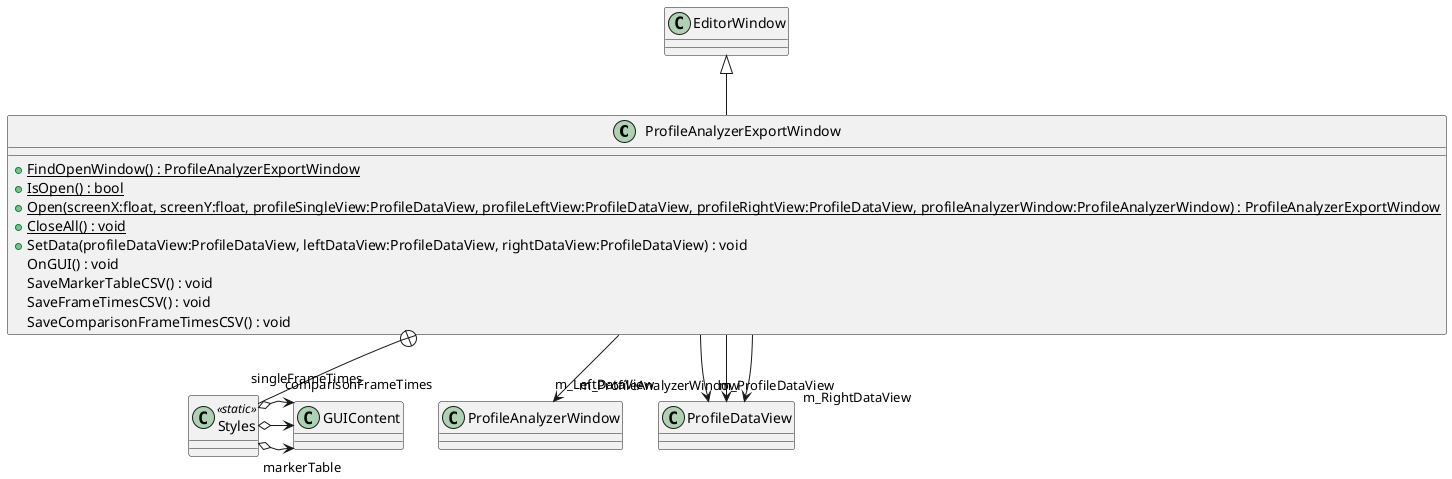 @startuml
class ProfileAnalyzerExportWindow {
    {static} + FindOpenWindow() : ProfileAnalyzerExportWindow
    {static} + IsOpen() : bool
    {static} + Open(screenX:float, screenY:float, profileSingleView:ProfileDataView, profileLeftView:ProfileDataView, profileRightView:ProfileDataView, profileAnalyzerWindow:ProfileAnalyzerWindow) : ProfileAnalyzerExportWindow
    {static} + CloseAll() : void
    + SetData(profileDataView:ProfileDataView, leftDataView:ProfileDataView, rightDataView:ProfileDataView) : void
    OnGUI() : void
    SaveMarkerTableCSV() : void
    SaveFrameTimesCSV() : void
    SaveComparisonFrameTimesCSV() : void
}
class Styles <<static>> {
}
EditorWindow <|-- ProfileAnalyzerExportWindow
ProfileAnalyzerExportWindow --> "m_ProfileAnalyzerWindow" ProfileAnalyzerWindow
ProfileAnalyzerExportWindow --> "m_ProfileDataView" ProfileDataView
ProfileAnalyzerExportWindow --> "m_LeftDataView" ProfileDataView
ProfileAnalyzerExportWindow --> "m_RightDataView" ProfileDataView
ProfileAnalyzerExportWindow +-- Styles
Styles o-> "markerTable" GUIContent
Styles o-> "singleFrameTimes" GUIContent
Styles o-> "comparisonFrameTimes" GUIContent
@enduml
